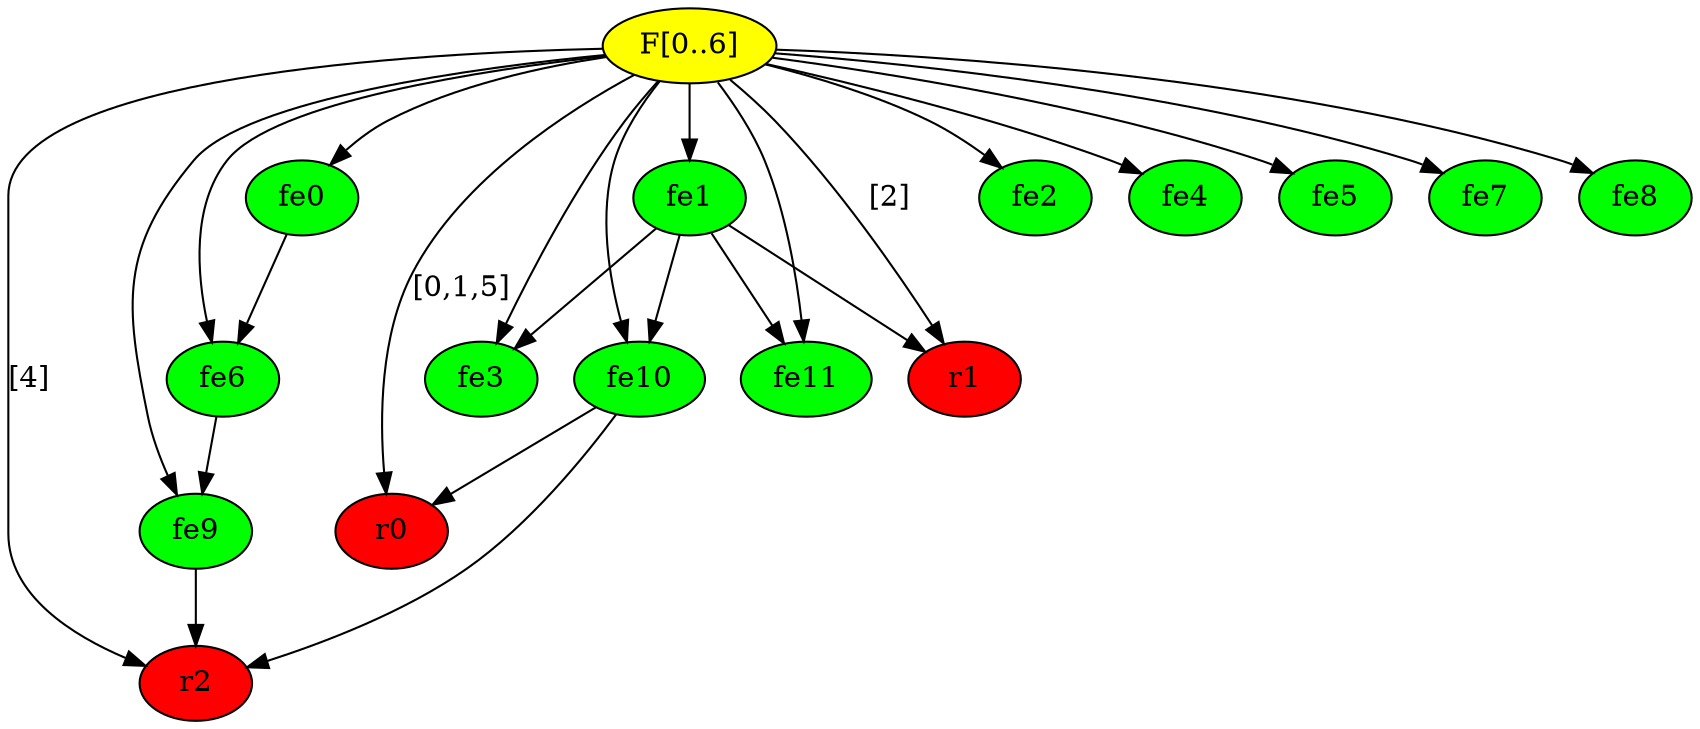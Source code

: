 digraph {
	"F[0..6]" [label="F[0..6]" fillcolor=yellow style=filled]
	fe0 [label=fe0 fillcolor=green style=filled]
	fe1 [label=fe1 fillcolor=green style=filled]
	fe2 [label=fe2 fillcolor=green style=filled]
	fe3 [label=fe3 fillcolor=green style=filled]
	fe4 [label=fe4 fillcolor=green style=filled]
	fe5 [label=fe5 fillcolor=green style=filled]
	fe6 [label=fe6 fillcolor=green style=filled]
	fe7 [label=fe7 fillcolor=green style=filled]
	fe8 [label=fe8 fillcolor=green style=filled]
	fe9 [label=fe9 fillcolor=green style=filled]
	fe10 [label=fe10 fillcolor=green style=filled]
	fe11 [label=fe11 fillcolor=green style=filled]
	r0 [label=r0 fillcolor=red style=filled]
	r1 [label=r1 fillcolor=red style=filled]
	r2 [label=r2 fillcolor=red style=filled]
	"F[0..6]" -> fe0
	"F[0..6]" -> fe1
	"F[0..6]" -> fe2
	"F[0..6]" -> fe3
	"F[0..6]" -> fe4
	"F[0..6]" -> fe5
	"F[0..6]" -> fe6
	"F[0..6]" -> fe7
	"F[0..6]" -> fe8
	"F[0..6]" -> fe9
	"F[0..6]" -> fe10
	"F[0..6]" -> fe11
	"F[0..6]" -> r0 [label="[0,1,5]"]
	"F[0..6]" -> r1 [label="[2]"]
	"F[0..6]" -> r2 [label="[4]"]
	fe0 -> fe6
	fe1 -> fe3
	fe1 -> fe10
	fe1 -> fe11
	fe1 -> r1
	fe6 -> fe9
	fe9 -> r2
	fe10 -> r0
	fe10 -> r2
}
